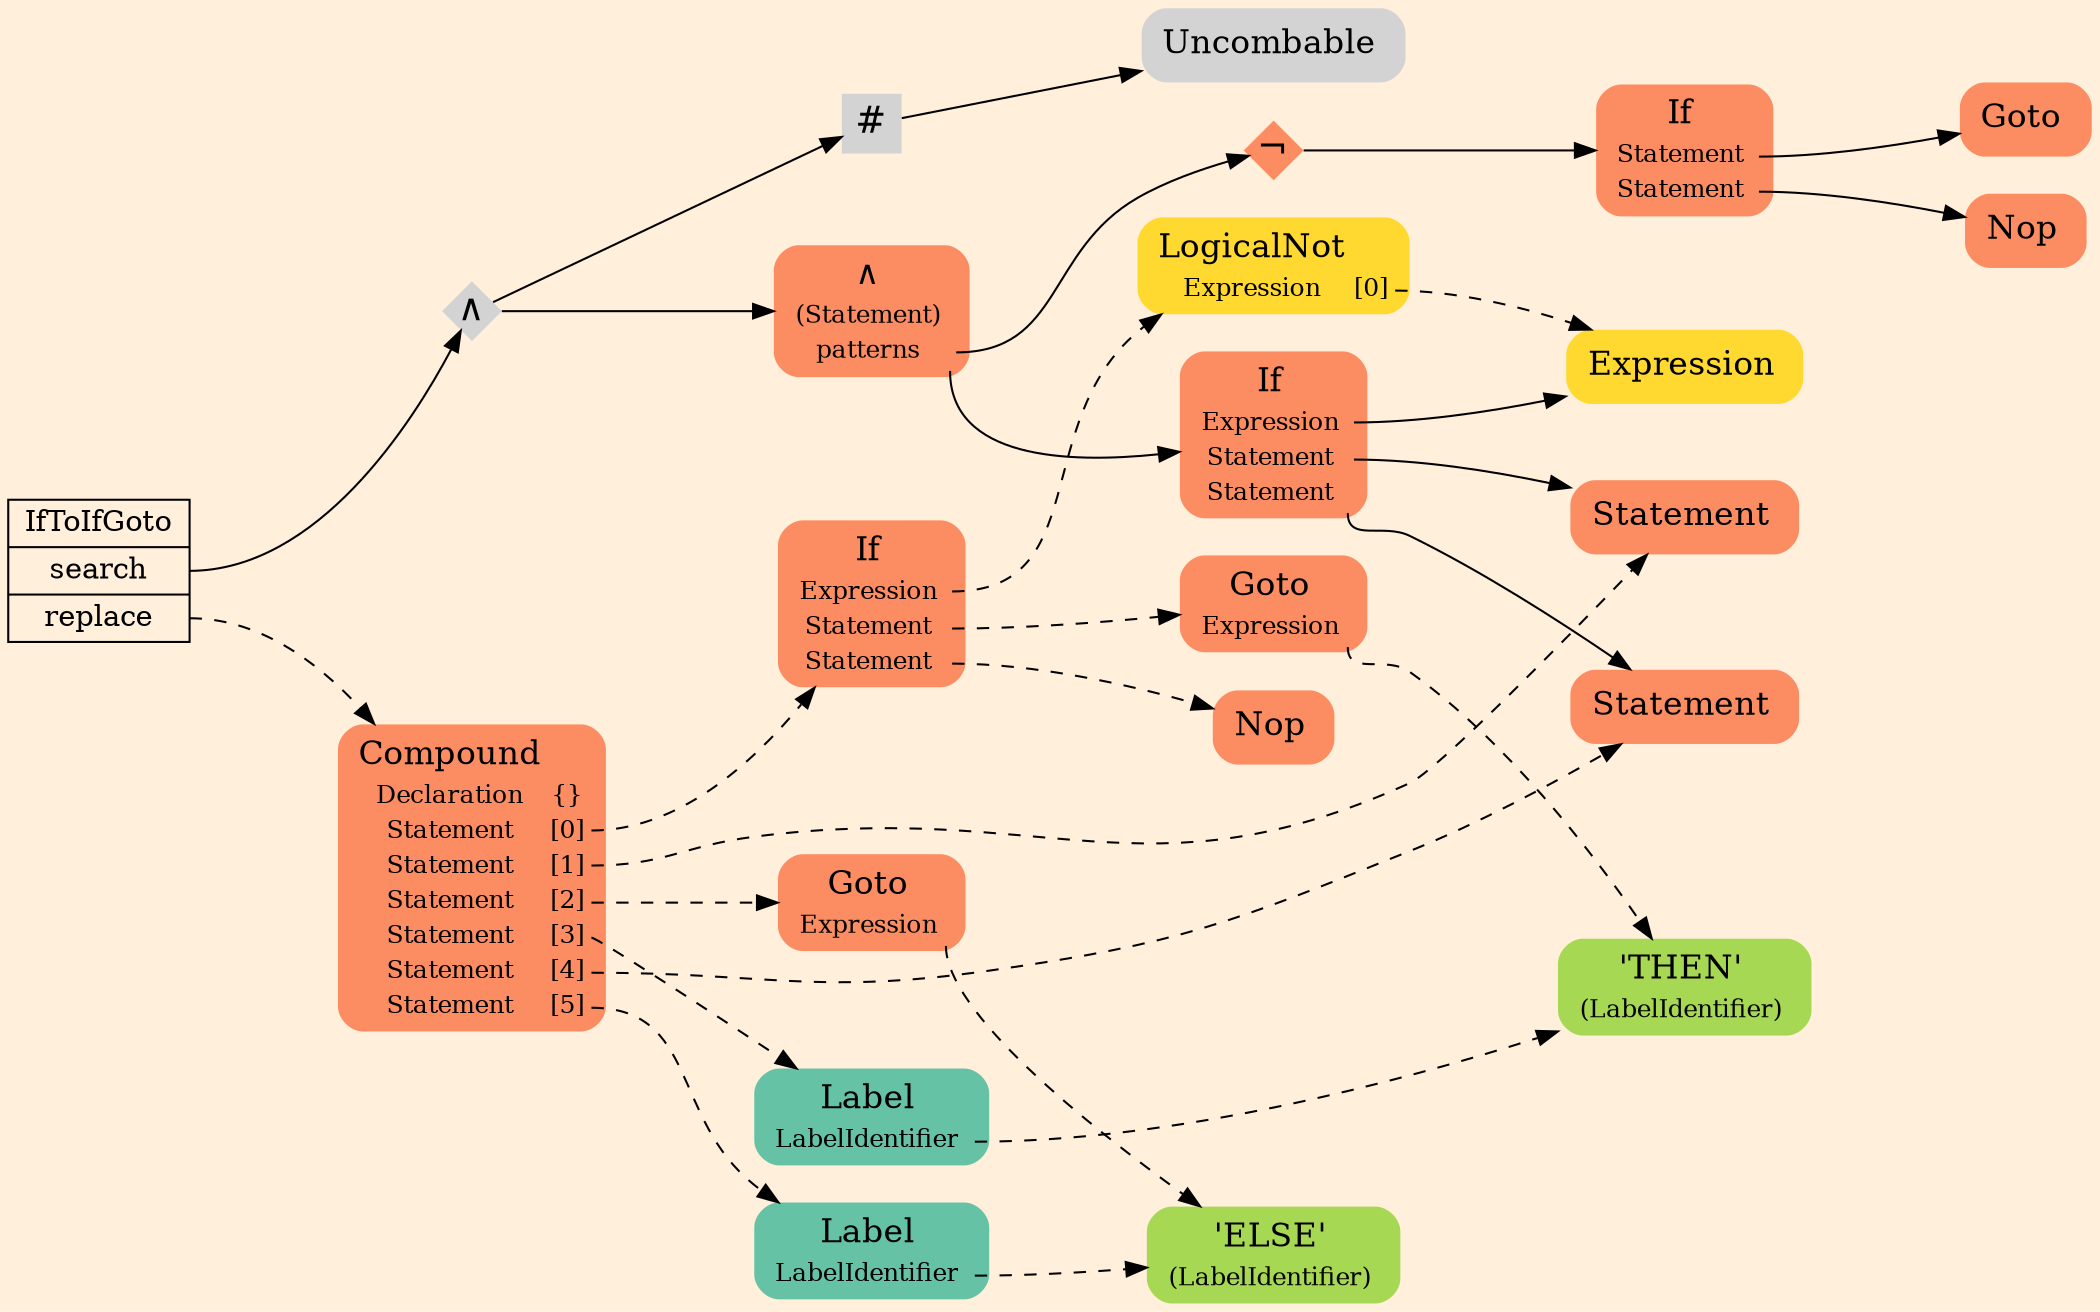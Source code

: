 digraph Inferno {
graph [
    rankdir = "LR"
    ranksep = 1.0
    size = "14,20"
    bgcolor = antiquewhite1
    color = black
    fontcolor = black
];
node [
];
// -------------------- transformation figure --------------------
"CR#P43-0" [
    shape = "record"
    fillcolor = antiquewhite1
    label = "<fixed> IfToIfGoto | <port0> search | <port1> replace"
    style = "filled"
    fontsize = "14"
    color = black
    fontcolor = black
];

"#B-2-779" [
    shape = "diamond"
    label = <∧>
    style = "filled"
    fontsize = "18"
    penwidth = 0.0
    fixedsize = true
    width = 0.4
    height = 0.4
];

"#B-2-760" [
    shape = "plaintext"
    fillcolor = "/set28/2"
    label = <<TABLE BORDER="0" CELLBORDER="0" CELLSPACING="0">
     <TR><TD><FONT POINT-SIZE="16.0">∧</FONT></TD><TD></TD></TR>
     <TR><TD>(Statement)</TD><TD PORT="port0"></TD></TR>
     <TR><TD>patterns</TD><TD PORT="port1"></TD></TR>
    </TABLE>>
    style = "rounded,filled"
    fontsize = "12"
];

"#B-2-761" [
    shape = "plaintext"
    fillcolor = "/set28/2"
    label = <<TABLE BORDER="0" CELLBORDER="0" CELLSPACING="0">
     <TR><TD><FONT POINT-SIZE="16.0">If</FONT></TD><TD></TD></TR>
     <TR><TD>Expression</TD><TD PORT="port0"></TD></TR>
     <TR><TD>Statement</TD><TD PORT="port1"></TD></TR>
     <TR><TD>Statement</TD><TD PORT="port2"></TD></TR>
    </TABLE>>
    style = "rounded,filled"
    fontsize = "12"
];

"#B-2-766" [
    shape = "plaintext"
    fillcolor = "/set28/6"
    label = <<TABLE BORDER="0" CELLBORDER="0" CELLSPACING="0">
     <TR><TD><FONT POINT-SIZE="16.0">Expression</FONT></TD><TD></TD></TR>
    </TABLE>>
    style = "rounded,filled"
    fontsize = "12"
];

"#B-2-764" [
    shape = "plaintext"
    fillcolor = "/set28/2"
    label = <<TABLE BORDER="0" CELLBORDER="0" CELLSPACING="0">
     <TR><TD><FONT POINT-SIZE="16.0">Statement</FONT></TD><TD></TD></TR>
    </TABLE>>
    style = "rounded,filled"
    fontsize = "12"
];

"#B-2-765" [
    shape = "plaintext"
    fillcolor = "/set28/2"
    label = <<TABLE BORDER="0" CELLBORDER="0" CELLSPACING="0">
     <TR><TD><FONT POINT-SIZE="16.0">Statement</FONT></TD><TD></TD></TR>
    </TABLE>>
    style = "rounded,filled"
    fontsize = "12"
];

"#B-2-767" [
    shape = "diamond"
    fillcolor = "/set28/2"
    label = <¬>
    style = "filled"
    fontsize = "18"
    penwidth = 0.0
    fixedsize = true
    width = 0.4
    height = 0.4
];

"#B-2-762" [
    shape = "plaintext"
    fillcolor = "/set28/2"
    label = <<TABLE BORDER="0" CELLBORDER="0" CELLSPACING="0">
     <TR><TD><FONT POINT-SIZE="16.0">If</FONT></TD><TD></TD></TR>
     <TR><TD>Statement</TD><TD PORT="port0"></TD></TR>
     <TR><TD>Statement</TD><TD PORT="port1"></TD></TR>
    </TABLE>>
    style = "rounded,filled"
    fontsize = "12"
];

"#B-2-768" [
    shape = "plaintext"
    fillcolor = "/set28/2"
    label = <<TABLE BORDER="0" CELLBORDER="0" CELLSPACING="0">
     <TR><TD><FONT POINT-SIZE="16.0">Goto</FONT></TD><TD></TD></TR>
    </TABLE>>
    style = "rounded,filled"
    fontsize = "12"
];

"#B-2-771" [
    shape = "plaintext"
    fillcolor = "/set28/2"
    label = <<TABLE BORDER="0" CELLBORDER="0" CELLSPACING="0">
     <TR><TD><FONT POINT-SIZE="16.0">Nop</FONT></TD><TD></TD></TR>
    </TABLE>>
    style = "rounded,filled"
    fontsize = "12"
];

"#B-4-9" [
    shape = "square"
    label = <#>
    style = "filled"
    fontsize = "18"
    penwidth = 0.0
    fixedsize = true
    width = 0.4
    height = 0.4
];

"#B-2-780" [
    shape = "plaintext"
    label = <<TABLE BORDER="0" CELLBORDER="0" CELLSPACING="0">
     <TR><TD><FONT POINT-SIZE="16.0">Uncombable</FONT></TD><TD></TD></TR>
    </TABLE>>
    style = "rounded,filled"
    fontsize = "12"
];

"#B-2-773" [
    shape = "plaintext"
    fillcolor = "/set28/2"
    label = <<TABLE BORDER="0" CELLBORDER="0" CELLSPACING="0">
     <TR><TD><FONT POINT-SIZE="16.0">Compound</FONT></TD><TD></TD></TR>
     <TR><TD>Declaration</TD><TD PORT="port0">{}</TD></TR>
     <TR><TD>Statement</TD><TD PORT="port1">[0]</TD></TR>
     <TR><TD>Statement</TD><TD PORT="port2">[1]</TD></TR>
     <TR><TD>Statement</TD><TD PORT="port3">[2]</TD></TR>
     <TR><TD>Statement</TD><TD PORT="port4">[3]</TD></TR>
     <TR><TD>Statement</TD><TD PORT="port5">[4]</TD></TR>
     <TR><TD>Statement</TD><TD PORT="port6">[5]</TD></TR>
    </TABLE>>
    style = "rounded,filled"
    fontsize = "12"
];

"#B-2-763" [
    shape = "plaintext"
    fillcolor = "/set28/2"
    label = <<TABLE BORDER="0" CELLBORDER="0" CELLSPACING="0">
     <TR><TD><FONT POINT-SIZE="16.0">If</FONT></TD><TD></TD></TR>
     <TR><TD>Expression</TD><TD PORT="port0"></TD></TR>
     <TR><TD>Statement</TD><TD PORT="port1"></TD></TR>
     <TR><TD>Statement</TD><TD PORT="port2"></TD></TR>
    </TABLE>>
    style = "rounded,filled"
    fontsize = "12"
];

"#B-2-774" [
    shape = "plaintext"
    fillcolor = "/set28/6"
    label = <<TABLE BORDER="0" CELLBORDER="0" CELLSPACING="0">
     <TR><TD><FONT POINT-SIZE="16.0">LogicalNot</FONT></TD><TD></TD></TR>
     <TR><TD>Expression</TD><TD PORT="port0">[0]</TD></TR>
    </TABLE>>
    style = "rounded,filled"
    fontsize = "12"
];

"#B-2-769" [
    shape = "plaintext"
    fillcolor = "/set28/2"
    label = <<TABLE BORDER="0" CELLBORDER="0" CELLSPACING="0">
     <TR><TD><FONT POINT-SIZE="16.0">Goto</FONT></TD><TD></TD></TR>
     <TR><TD>Expression</TD><TD PORT="port0"></TD></TR>
    </TABLE>>
    style = "rounded,filled"
    fontsize = "12"
];

"#B-2-775" [
    shape = "plaintext"
    fillcolor = "/set28/5"
    label = <<TABLE BORDER="0" CELLBORDER="0" CELLSPACING="0">
     <TR><TD><FONT POINT-SIZE="16.0">'THEN'</FONT></TD><TD></TD></TR>
     <TR><TD>(LabelIdentifier)</TD><TD PORT="port0"></TD></TR>
    </TABLE>>
    style = "rounded,filled"
    fontsize = "12"
];

"#B-2-772" [
    shape = "plaintext"
    fillcolor = "/set28/2"
    label = <<TABLE BORDER="0" CELLBORDER="0" CELLSPACING="0">
     <TR><TD><FONT POINT-SIZE="16.0">Nop</FONT></TD><TD></TD></TR>
    </TABLE>>
    style = "rounded,filled"
    fontsize = "12"
];

"#B-2-770" [
    shape = "plaintext"
    fillcolor = "/set28/2"
    label = <<TABLE BORDER="0" CELLBORDER="0" CELLSPACING="0">
     <TR><TD><FONT POINT-SIZE="16.0">Goto</FONT></TD><TD></TD></TR>
     <TR><TD>Expression</TD><TD PORT="port0"></TD></TR>
    </TABLE>>
    style = "rounded,filled"
    fontsize = "12"
];

"#B-2-776" [
    shape = "plaintext"
    fillcolor = "/set28/5"
    label = <<TABLE BORDER="0" CELLBORDER="0" CELLSPACING="0">
     <TR><TD><FONT POINT-SIZE="16.0">'ELSE'</FONT></TD><TD></TD></TR>
     <TR><TD>(LabelIdentifier)</TD><TD PORT="port0"></TD></TR>
    </TABLE>>
    style = "rounded,filled"
    fontsize = "12"
];

"#B-2-777" [
    shape = "plaintext"
    fillcolor = "/set28/1"
    label = <<TABLE BORDER="0" CELLBORDER="0" CELLSPACING="0">
     <TR><TD><FONT POINT-SIZE="16.0">Label</FONT></TD><TD></TD></TR>
     <TR><TD>LabelIdentifier</TD><TD PORT="port0"></TD></TR>
    </TABLE>>
    style = "rounded,filled"
    fontsize = "12"
];

"#B-2-778" [
    shape = "plaintext"
    fillcolor = "/set28/1"
    label = <<TABLE BORDER="0" CELLBORDER="0" CELLSPACING="0">
     <TR><TD><FONT POINT-SIZE="16.0">Label</FONT></TD><TD></TD></TR>
     <TR><TD>LabelIdentifier</TD><TD PORT="port0"></TD></TR>
    </TABLE>>
    style = "rounded,filled"
    fontsize = "12"
];



// -------------------- links --------------------
// links for block CR#P43-0
"CR#P43-0":port0 -> "#B-2-779" [
    style="solid"
    color = black
    fontcolor = black
];

"CR#P43-0":port1 -> "#B-2-773" [
    style="dashed"
    color = black
    fontcolor = black
];

// links for block #B-2-779
"#B-2-779" -> "#B-2-760" [
    style="solid"
    color = black
    fontcolor = black
];

"#B-2-779" -> "#B-4-9" [
    style="solid"
    color = black
    fontcolor = black
];

// links for block #B-2-760
"#B-2-760":port1 -> "#B-2-761" [
    style="solid"
    color = black
    fontcolor = black
];

"#B-2-760":port1 -> "#B-2-767" [
    style="solid"
    color = black
    fontcolor = black
];

// links for block #B-2-761
"#B-2-761":port0 -> "#B-2-766" [
    style="solid"
    color = black
    fontcolor = black
];

"#B-2-761":port1 -> "#B-2-764" [
    style="solid"
    color = black
    fontcolor = black
];

"#B-2-761":port2 -> "#B-2-765" [
    style="solid"
    color = black
    fontcolor = black
];

// links for block #B-2-766
// links for block #B-2-764
// links for block #B-2-765
// links for block #B-2-767
"#B-2-767" -> "#B-2-762" [
    style="solid"
    color = black
    fontcolor = black
];

// links for block #B-2-762
"#B-2-762":port0 -> "#B-2-768" [
    style="solid"
    color = black
    fontcolor = black
];

"#B-2-762":port1 -> "#B-2-771" [
    style="solid"
    color = black
    fontcolor = black
];

// links for block #B-2-768
// links for block #B-2-771
// links for block #B-4-9
"#B-4-9" -> "#B-2-780" [
    style="solid"
    color = black
    fontcolor = black
];

// links for block #B-2-780
// links for block #B-2-773
"#B-2-773":port1 -> "#B-2-763" [
    style="dashed"
    color = black
    fontcolor = black
];

"#B-2-773":port2 -> "#B-2-764" [
    style="dashed"
    color = black
    fontcolor = black
];

"#B-2-773":port3 -> "#B-2-770" [
    style="dashed"
    color = black
    fontcolor = black
];

"#B-2-773":port4 -> "#B-2-777" [
    style="dashed"
    color = black
    fontcolor = black
];

"#B-2-773":port5 -> "#B-2-765" [
    style="dashed"
    color = black
    fontcolor = black
];

"#B-2-773":port6 -> "#B-2-778" [
    style="dashed"
    color = black
    fontcolor = black
];

// links for block #B-2-763
"#B-2-763":port0 -> "#B-2-774" [
    style="dashed"
    color = black
    fontcolor = black
];

"#B-2-763":port1 -> "#B-2-769" [
    style="dashed"
    color = black
    fontcolor = black
];

"#B-2-763":port2 -> "#B-2-772" [
    style="dashed"
    color = black
    fontcolor = black
];

// links for block #B-2-774
"#B-2-774":port0 -> "#B-2-766" [
    style="dashed"
    color = black
    fontcolor = black
];

// links for block #B-2-769
"#B-2-769":port0 -> "#B-2-775" [
    style="dashed"
    color = black
    fontcolor = black
];

// links for block #B-2-775
// links for block #B-2-772
// links for block #B-2-770
"#B-2-770":port0 -> "#B-2-776" [
    style="dashed"
    color = black
    fontcolor = black
];

// links for block #B-2-776
// links for block #B-2-777
"#B-2-777":port0 -> "#B-2-775" [
    style="dashed"
    color = black
    fontcolor = black
];

// links for block #B-2-778
"#B-2-778":port0 -> "#B-2-776" [
    style="dashed"
    color = black
    fontcolor = black
];

}
